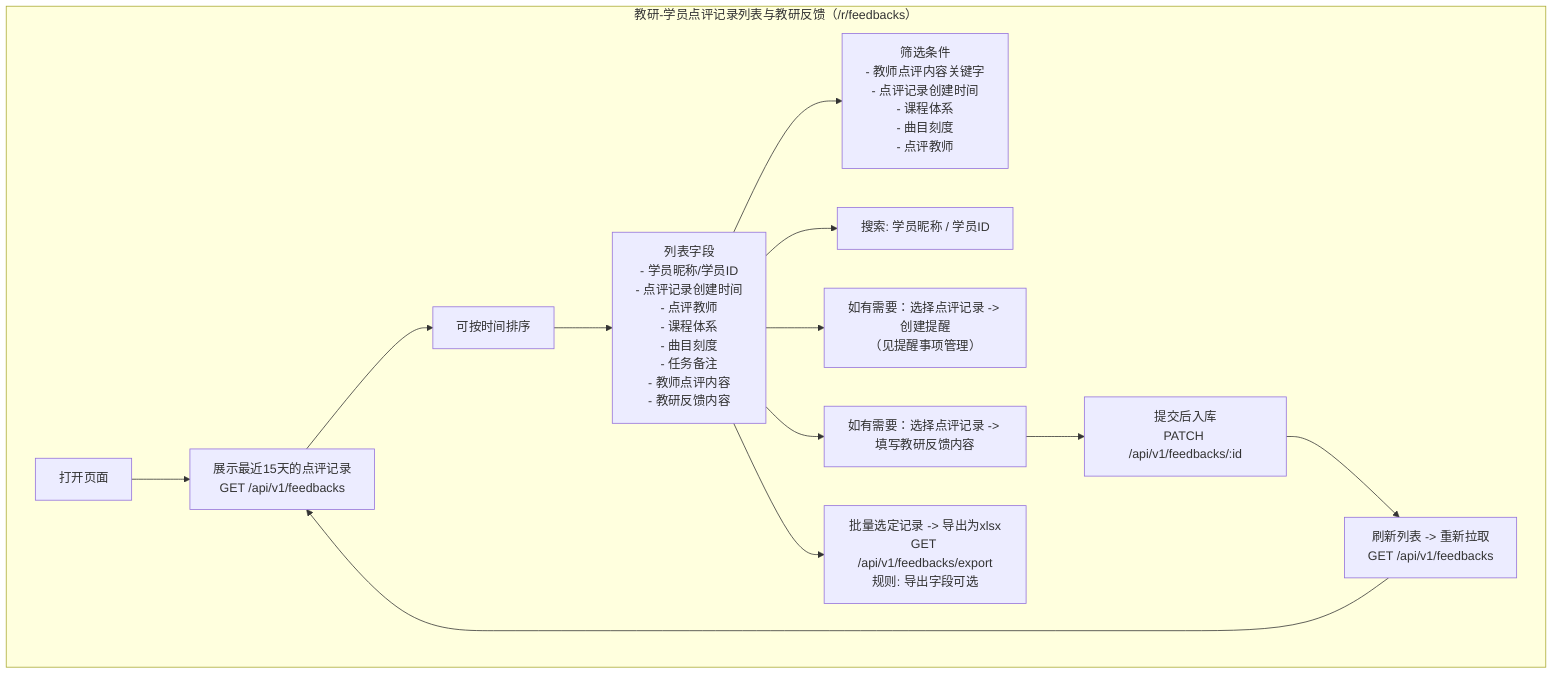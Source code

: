 flowchart TD
    subgraph R3[教研-学员点评记录列表与教研反馈（/r/feedbacks）]
        open[打开页面]
        fetch15[展示最近15天的点评记录\nGET /api/v1/feedbacks]
        sortTime[可按时间排序]
        fields[列表字段\n- 学员昵称/学员ID\n- 点评记录创建时间\n- 点评教师\n- 课程体系\n- 曲目刻度\n- 任务备注\n- 教师点评内容\n- 教研反馈内容]
        filters[筛选条件\n- 教师点评内容关键字\n- 点评记录创建时间\n- 课程体系\n- 曲目刻度\n- 点评教师]
        search[搜索: 学员昵称 / 学员ID]
        createReminder[如有需要：选择点评记录 -> 创建提醒\n（见提醒事项管理）]
        fillResearch[如有需要：选择点评记录 -> 填写教研反馈内容]
        submitResearch[提交后入库\nPATCH /api/v1/feedbacks/:id]
        export[批量选定记录 -> 导出为xlsx\nGET /api/v1/feedbacks/export\n规则: 导出字段可选]
        refresh[刷新列表 -> 重新拉取\nGET /api/v1/feedbacks]

        open --> fetch15 --> sortTime --> fields
        fields --> filters
        fields --> search
        fields --> createReminder
        fields --> fillResearch --> submitResearch --> refresh
        fields --> export
        refresh --> fetch15
    end